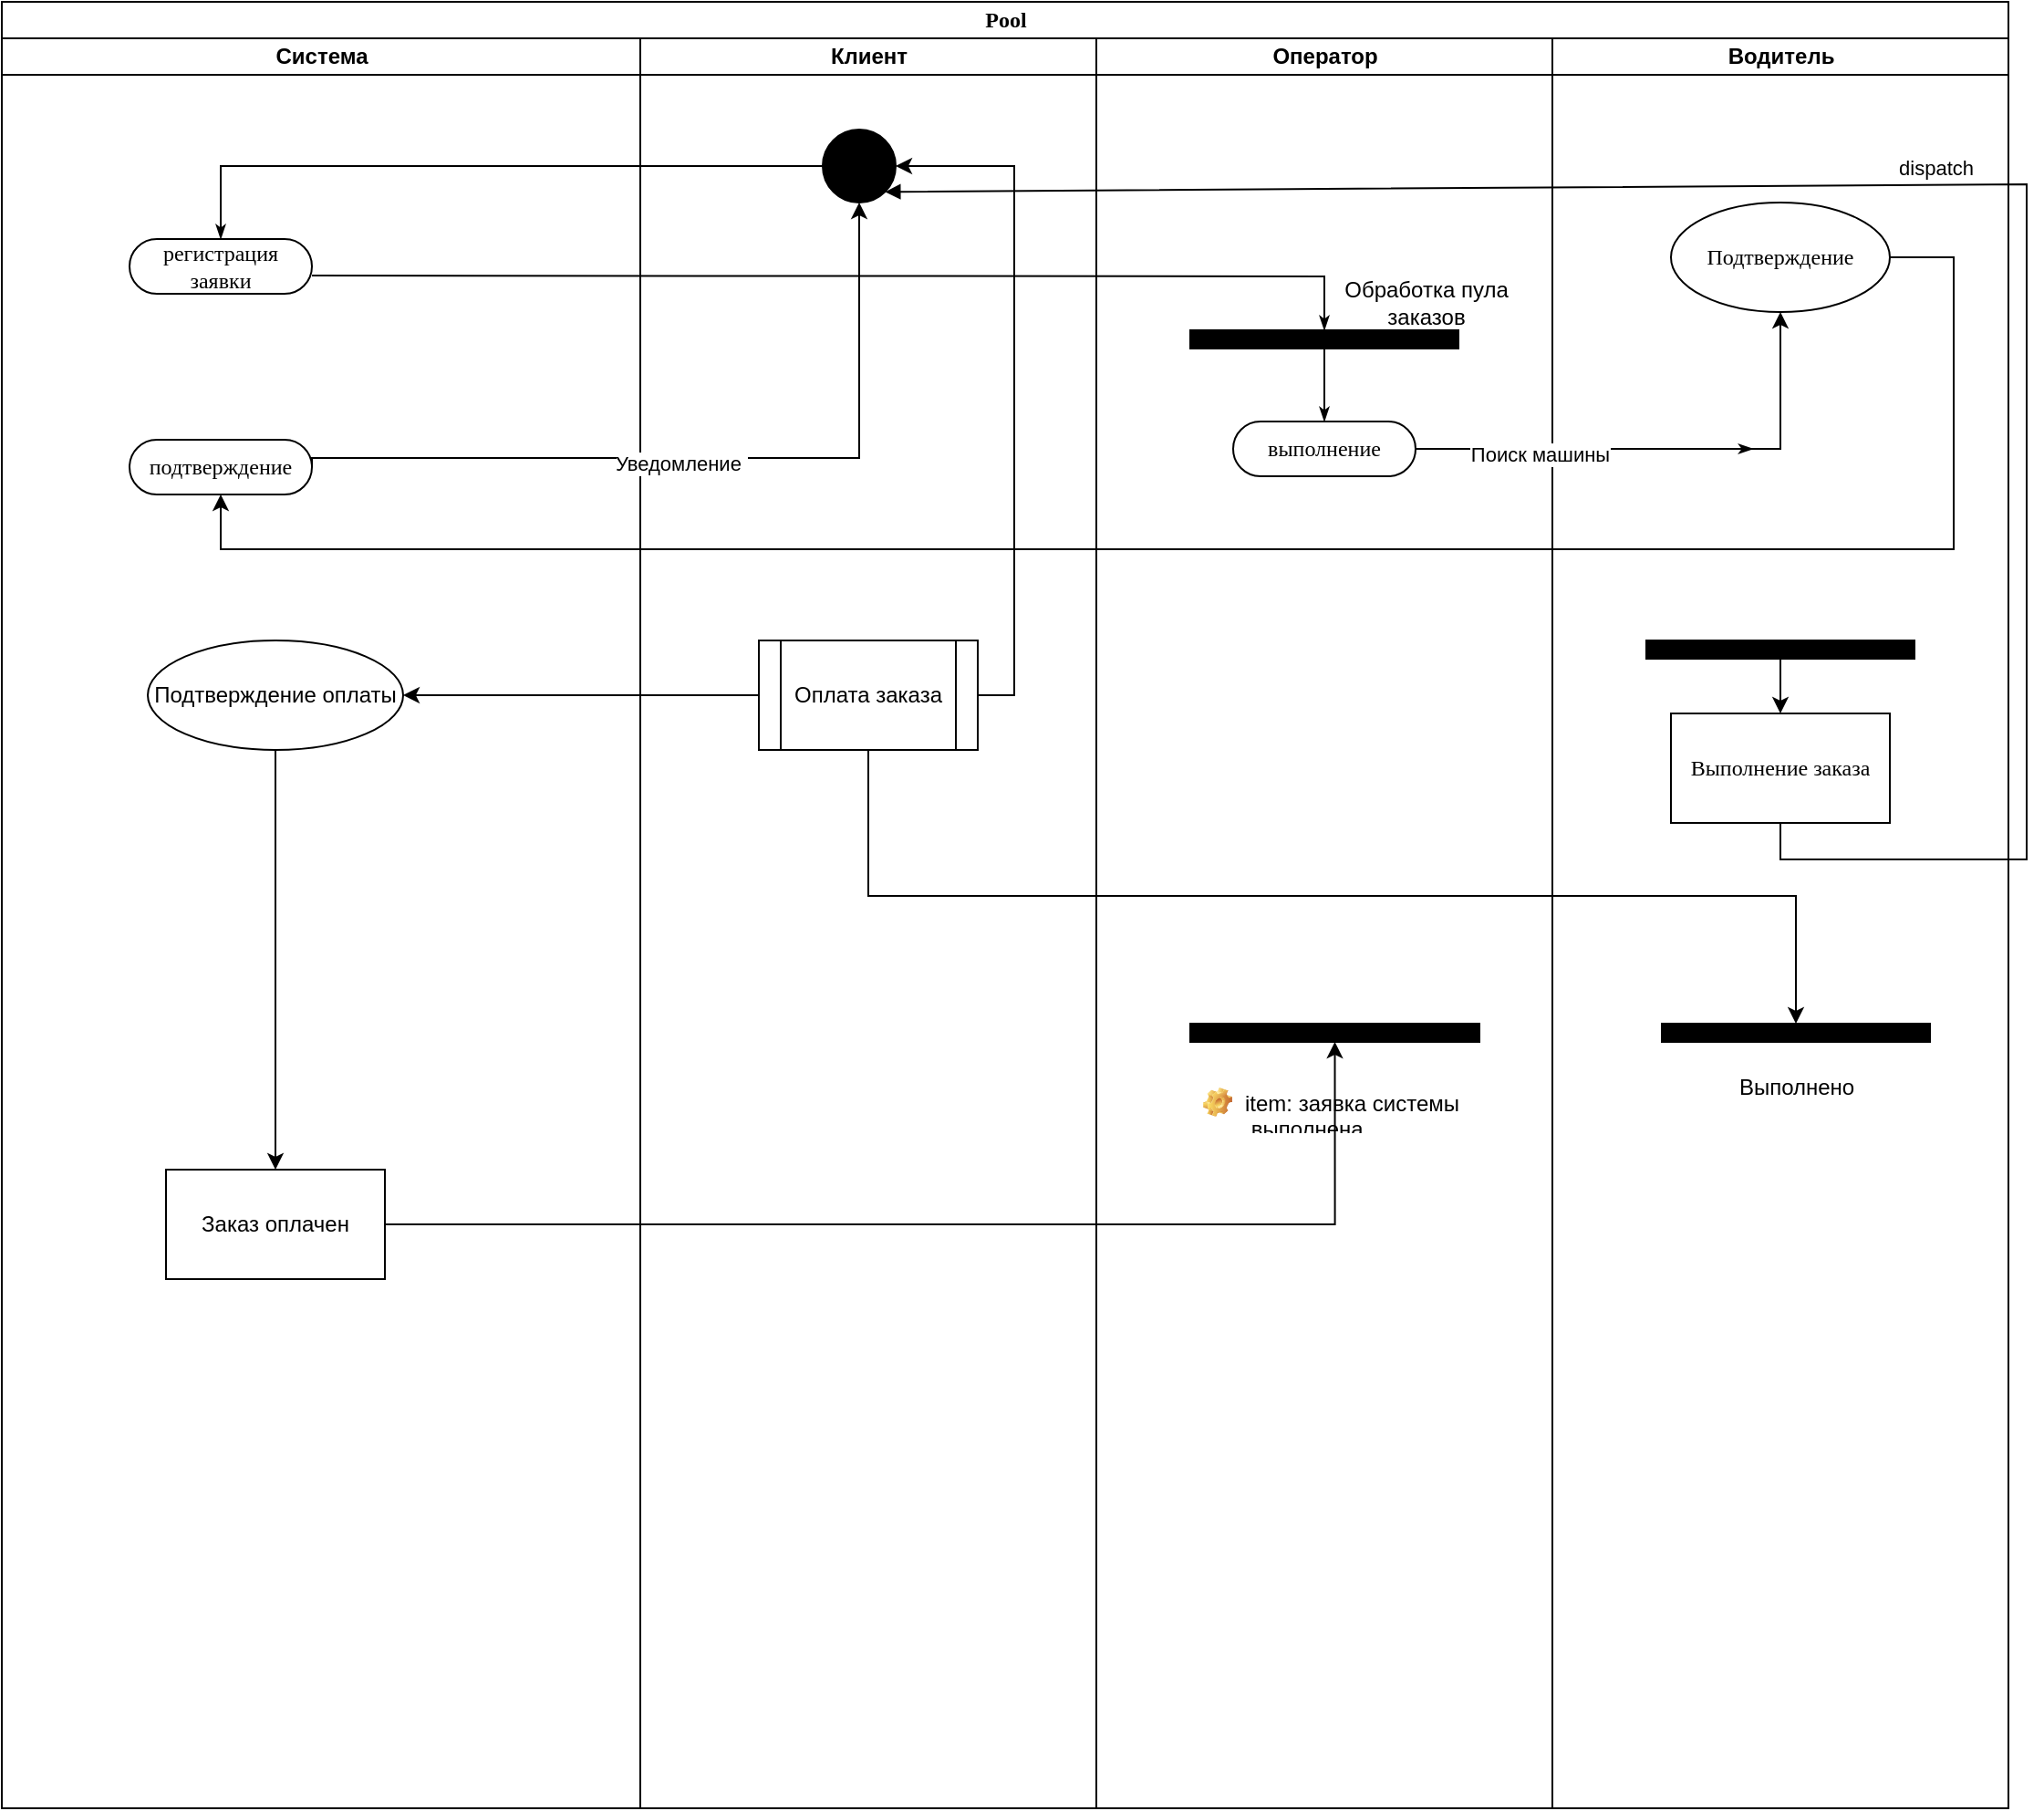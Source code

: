<mxfile version="18.1.3" type="github">
  <diagram name="Page-1" id="0783ab3e-0a74-02c8-0abd-f7b4e66b4bec">
    <mxGraphModel dx="1778" dy="943" grid="1" gridSize="10" guides="1" tooltips="1" connect="1" arrows="1" fold="1" page="1" pageScale="1" pageWidth="850" pageHeight="1100" background="none" math="0" shadow="0">
      <root>
        <mxCell id="0" />
        <mxCell id="1" parent="0" />
        <mxCell id="1c1d494c118603dd-1" value="Pool" style="swimlane;html=1;childLayout=stackLayout;startSize=20;rounded=0;shadow=0;comic=0;labelBackgroundColor=none;strokeWidth=1;fontFamily=Verdana;fontSize=12;align=center;" parent="1" vertex="1">
          <mxGeometry x="40" y="20" width="1100" height="990" as="geometry" />
        </mxCell>
        <mxCell id="1c1d494c118603dd-2" value="Система" style="swimlane;html=1;startSize=20;" parent="1c1d494c118603dd-1" vertex="1">
          <mxGeometry y="20" width="350" height="970" as="geometry" />
        </mxCell>
        <mxCell id="60571a20871a0731-8" value="регистрация заявки" style="rounded=1;whiteSpace=wrap;html=1;shadow=0;comic=0;labelBackgroundColor=none;strokeWidth=1;fontFamily=Verdana;fontSize=12;align=center;arcSize=50;" parent="1c1d494c118603dd-2" vertex="1">
          <mxGeometry x="70" y="110" width="100" height="30" as="geometry" />
        </mxCell>
        <mxCell id="FWC8OJQm8FXM-NBjVPUl-43" value="подтверждение" style="rounded=1;whiteSpace=wrap;html=1;shadow=0;comic=0;labelBackgroundColor=none;strokeWidth=1;fontFamily=Verdana;fontSize=12;align=center;arcSize=50;" vertex="1" parent="1c1d494c118603dd-2">
          <mxGeometry x="70" y="220" width="100" height="30" as="geometry" />
        </mxCell>
        <mxCell id="FWC8OJQm8FXM-NBjVPUl-56" value="" style="edgeStyle=orthogonalEdgeStyle;rounded=0;orthogonalLoop=1;jettySize=auto;html=1;" edge="1" parent="1c1d494c118603dd-2" source="FWC8OJQm8FXM-NBjVPUl-52" target="FWC8OJQm8FXM-NBjVPUl-55">
          <mxGeometry relative="1" as="geometry" />
        </mxCell>
        <mxCell id="FWC8OJQm8FXM-NBjVPUl-52" value="Подтверждение оплаты" style="ellipse;whiteSpace=wrap;html=1;" vertex="1" parent="1c1d494c118603dd-2">
          <mxGeometry x="80" y="330" width="140" height="60" as="geometry" />
        </mxCell>
        <mxCell id="FWC8OJQm8FXM-NBjVPUl-55" value="Заказ оплачен" style="whiteSpace=wrap;html=1;" vertex="1" parent="1c1d494c118603dd-2">
          <mxGeometry x="90" y="620" width="120" height="60" as="geometry" />
        </mxCell>
        <mxCell id="1c1d494c118603dd-3" value="Клиент" style="swimlane;html=1;startSize=20;" parent="1c1d494c118603dd-1" vertex="1">
          <mxGeometry x="350" y="20" width="250" height="970" as="geometry" />
        </mxCell>
        <mxCell id="60571a20871a0731-4" value="" style="ellipse;whiteSpace=wrap;html=1;rounded=0;shadow=0;comic=0;labelBackgroundColor=none;strokeWidth=1;fillColor=#000000;fontFamily=Verdana;fontSize=12;align=center;" parent="1c1d494c118603dd-3" vertex="1">
          <mxGeometry x="100" y="50" width="40" height="40" as="geometry" />
        </mxCell>
        <mxCell id="FWC8OJQm8FXM-NBjVPUl-54" style="edgeStyle=orthogonalEdgeStyle;rounded=0;orthogonalLoop=1;jettySize=auto;html=1;exitX=1;exitY=0.75;exitDx=0;exitDy=0;entryX=1;entryY=0.5;entryDx=0;entryDy=0;" edge="1" parent="1c1d494c118603dd-3" source="FWC8OJQm8FXM-NBjVPUl-51" target="60571a20871a0731-4">
          <mxGeometry relative="1" as="geometry">
            <Array as="points">
              <mxPoint x="185" y="360" />
              <mxPoint x="205" y="360" />
              <mxPoint x="205" y="70" />
            </Array>
          </mxGeometry>
        </mxCell>
        <mxCell id="FWC8OJQm8FXM-NBjVPUl-51" value="Оплата заказа" style="shape=process;whiteSpace=wrap;html=1;backgroundOutline=1;" vertex="1" parent="1c1d494c118603dd-3">
          <mxGeometry x="65" y="330" width="120" height="60" as="geometry" />
        </mxCell>
        <mxCell id="1c1d494c118603dd-4" value="Оператор" style="swimlane;html=1;startSize=20;" parent="1c1d494c118603dd-1" vertex="1">
          <mxGeometry x="600" y="20" width="250" height="970" as="geometry" />
        </mxCell>
        <mxCell id="60571a20871a0731-3" value="" style="whiteSpace=wrap;html=1;rounded=0;shadow=0;comic=0;labelBackgroundColor=none;strokeWidth=1;fillColor=#000000;fontFamily=Verdana;fontSize=12;align=center;rotation=0;" parent="1c1d494c118603dd-4" vertex="1">
          <mxGeometry x="51.5" y="160" width="147" height="10" as="geometry" />
        </mxCell>
        <mxCell id="FWC8OJQm8FXM-NBjVPUl-31" value="Обработка пула заказов" style="text;html=1;strokeColor=none;fillColor=none;align=center;verticalAlign=middle;whiteSpace=wrap;rounded=0;" vertex="1" parent="1c1d494c118603dd-4">
          <mxGeometry x="130" y="130" width="101.5" height="30" as="geometry" />
        </mxCell>
        <mxCell id="FWC8OJQm8FXM-NBjVPUl-32" value="выполнение" style="rounded=1;whiteSpace=wrap;html=1;shadow=0;comic=0;labelBackgroundColor=none;strokeWidth=1;fontFamily=Verdana;fontSize=12;align=center;arcSize=50;" vertex="1" parent="1c1d494c118603dd-4">
          <mxGeometry x="75" y="210" width="100" height="30" as="geometry" />
        </mxCell>
        <mxCell id="FWC8OJQm8FXM-NBjVPUl-36" style="edgeStyle=orthogonalEdgeStyle;rounded=0;html=1;labelBackgroundColor=none;startArrow=none;startFill=0;startSize=5;endArrow=classicThin;endFill=1;endSize=5;jettySize=auto;orthogonalLoop=1;strokeWidth=1;fontFamily=Verdana;fontSize=12;exitX=0.5;exitY=1;exitDx=0;exitDy=0;entryX=0.5;entryY=0;entryDx=0;entryDy=0;" edge="1" parent="1c1d494c118603dd-4" source="60571a20871a0731-3" target="FWC8OJQm8FXM-NBjVPUl-32">
          <mxGeometry relative="1" as="geometry">
            <mxPoint x="-130" y="90" as="sourcePoint" />
            <mxPoint x="-460" y="130" as="targetPoint" />
          </mxGeometry>
        </mxCell>
        <mxCell id="FWC8OJQm8FXM-NBjVPUl-58" value="" style="whiteSpace=wrap;html=1;rounded=0;shadow=0;comic=0;labelBackgroundColor=none;strokeWidth=1;fillColor=#000000;fontFamily=Verdana;fontSize=12;align=center;rotation=0;" vertex="1" parent="1c1d494c118603dd-4">
          <mxGeometry x="51.5" y="540" width="158.5" height="10" as="geometry" />
        </mxCell>
        <mxCell id="FWC8OJQm8FXM-NBjVPUl-60" value="item: заявка системы&#xa; выполнена" style="label;fontStyle=0;strokeColor=none;fillColor=none;align=left;verticalAlign=top;overflow=hidden;spacingLeft=28;spacingRight=4;rotatable=0;points=[[0,0.5],[1,0.5]];portConstraint=eastwest;imageWidth=16;imageHeight=16;image=img/clipart/Gear_128x128.png" vertex="1" parent="1c1d494c118603dd-4">
          <mxGeometry x="51.5" y="570" width="155" height="26" as="geometry" />
        </mxCell>
        <mxCell id="FWC8OJQm8FXM-NBjVPUl-1" value="Водитель" style="swimlane;html=1;startSize=20;" vertex="1" parent="1c1d494c118603dd-1">
          <mxGeometry x="850" y="20" width="250" height="970" as="geometry" />
        </mxCell>
        <mxCell id="FWC8OJQm8FXM-NBjVPUl-40" value="Подтверждение" style="ellipse;whiteSpace=wrap;html=1;fontFamily=Verdana;rounded=1;shadow=0;comic=0;labelBackgroundColor=none;strokeWidth=1;arcSize=50;" vertex="1" parent="FWC8OJQm8FXM-NBjVPUl-1">
          <mxGeometry x="65" y="90" width="120" height="60" as="geometry" />
        </mxCell>
        <mxCell id="FWC8OJQm8FXM-NBjVPUl-49" value="" style="edgeStyle=orthogonalEdgeStyle;rounded=0;orthogonalLoop=1;jettySize=auto;html=1;" edge="1" parent="FWC8OJQm8FXM-NBjVPUl-1" source="FWC8OJQm8FXM-NBjVPUl-47" target="FWC8OJQm8FXM-NBjVPUl-48">
          <mxGeometry relative="1" as="geometry" />
        </mxCell>
        <mxCell id="FWC8OJQm8FXM-NBjVPUl-47" value="" style="whiteSpace=wrap;html=1;rounded=0;shadow=0;comic=0;labelBackgroundColor=none;strokeWidth=1;fillColor=#000000;fontFamily=Verdana;fontSize=12;align=center;rotation=0;" vertex="1" parent="FWC8OJQm8FXM-NBjVPUl-1">
          <mxGeometry x="51.5" y="330" width="147" height="10" as="geometry" />
        </mxCell>
        <mxCell id="FWC8OJQm8FXM-NBjVPUl-48" value="Выполнение заказа" style="whiteSpace=wrap;html=1;fontFamily=Verdana;rounded=0;shadow=0;comic=0;labelBackgroundColor=none;strokeWidth=1;" vertex="1" parent="FWC8OJQm8FXM-NBjVPUl-1">
          <mxGeometry x="65" y="370" width="120" height="60" as="geometry" />
        </mxCell>
        <mxCell id="FWC8OJQm8FXM-NBjVPUl-59" value="" style="whiteSpace=wrap;html=1;rounded=0;shadow=0;comic=0;labelBackgroundColor=none;strokeWidth=1;fillColor=#000000;fontFamily=Verdana;fontSize=12;align=center;rotation=0;" vertex="1" parent="FWC8OJQm8FXM-NBjVPUl-1">
          <mxGeometry x="60" y="540" width="147" height="10" as="geometry" />
        </mxCell>
        <mxCell id="FWC8OJQm8FXM-NBjVPUl-63" value="Выполнено" style="text;html=1;strokeColor=none;fillColor=none;align=center;verticalAlign=middle;whiteSpace=wrap;rounded=0;" vertex="1" parent="FWC8OJQm8FXM-NBjVPUl-1">
          <mxGeometry x="104" y="560" width="60" height="30" as="geometry" />
        </mxCell>
        <mxCell id="1c1d494c118603dd-27" style="edgeStyle=orthogonalEdgeStyle;rounded=0;html=1;labelBackgroundColor=none;startArrow=none;startFill=0;startSize=5;endArrow=classicThin;endFill=1;endSize=5;jettySize=auto;orthogonalLoop=1;strokeWidth=1;fontFamily=Verdana;fontSize=12" parent="1c1d494c118603dd-1" source="60571a20871a0731-4" target="60571a20871a0731-8" edge="1">
          <mxGeometry relative="1" as="geometry" />
        </mxCell>
        <mxCell id="FWC8OJQm8FXM-NBjVPUl-35" style="edgeStyle=orthogonalEdgeStyle;rounded=0;html=1;labelBackgroundColor=none;startArrow=none;startFill=0;startSize=5;endArrow=classicThin;endFill=1;endSize=5;jettySize=auto;orthogonalLoop=1;strokeWidth=1;fontFamily=Verdana;fontSize=12;entryX=0.5;entryY=0;entryDx=0;entryDy=0;" edge="1" parent="1c1d494c118603dd-1" target="60571a20871a0731-3">
          <mxGeometry relative="1" as="geometry">
            <mxPoint x="170" y="150" as="sourcePoint" />
            <mxPoint x="130" y="140" as="targetPoint" />
          </mxGeometry>
        </mxCell>
        <mxCell id="FWC8OJQm8FXM-NBjVPUl-41" value="" style="edgeStyle=orthogonalEdgeStyle;rounded=0;orthogonalLoop=1;jettySize=auto;html=1;" edge="1" parent="1c1d494c118603dd-1" source="FWC8OJQm8FXM-NBjVPUl-32" target="FWC8OJQm8FXM-NBjVPUl-40">
          <mxGeometry relative="1" as="geometry" />
        </mxCell>
        <mxCell id="FWC8OJQm8FXM-NBjVPUl-42" value="" style="edgeStyle=orthogonalEdgeStyle;rounded=0;orthogonalLoop=1;jettySize=auto;html=1;" edge="1" parent="1c1d494c118603dd-1" source="FWC8OJQm8FXM-NBjVPUl-40" target="FWC8OJQm8FXM-NBjVPUl-43">
          <mxGeometry relative="1" as="geometry">
            <mxPoint x="330" y="130" as="targetPoint" />
            <Array as="points">
              <mxPoint x="1070" y="140" />
              <mxPoint x="1070" y="300" />
              <mxPoint x="120" y="300" />
            </Array>
          </mxGeometry>
        </mxCell>
        <mxCell id="FWC8OJQm8FXM-NBjVPUl-45" value="" style="edgeStyle=orthogonalEdgeStyle;rounded=0;orthogonalLoop=1;jettySize=auto;html=1;entryX=0.5;entryY=1;entryDx=0;entryDy=0;exitX=1;exitY=0.5;exitDx=0;exitDy=0;" edge="1" parent="1c1d494c118603dd-1" source="FWC8OJQm8FXM-NBjVPUl-43" target="60571a20871a0731-4">
          <mxGeometry relative="1" as="geometry">
            <mxPoint x="1045" y="150" as="sourcePoint" />
            <mxPoint x="130" y="280" as="targetPoint" />
            <Array as="points">
              <mxPoint x="170" y="250" />
              <mxPoint x="470" y="250" />
            </Array>
          </mxGeometry>
        </mxCell>
        <mxCell id="FWC8OJQm8FXM-NBjVPUl-46" value="Уведомление&amp;nbsp;" style="edgeLabel;html=1;align=center;verticalAlign=middle;resizable=0;points=[];" vertex="1" connectable="0" parent="FWC8OJQm8FXM-NBjVPUl-45">
          <mxGeometry x="-0.07" y="-3" relative="1" as="geometry">
            <mxPoint as="offset" />
          </mxGeometry>
        </mxCell>
        <mxCell id="FWC8OJQm8FXM-NBjVPUl-50" value="dispatch" style="html=1;verticalAlign=bottom;endArrow=block;rounded=0;exitX=0.5;exitY=1;exitDx=0;exitDy=0;entryX=1;entryY=1;entryDx=0;entryDy=0;" edge="1" parent="1c1d494c118603dd-1" source="FWC8OJQm8FXM-NBjVPUl-48" target="60571a20871a0731-4">
          <mxGeometry width="80" relative="1" as="geometry">
            <mxPoint x="730" y="520" as="sourcePoint" />
            <mxPoint x="810" y="520" as="targetPoint" />
            <Array as="points">
              <mxPoint x="975" y="470" />
              <mxPoint x="1110" y="470" />
              <mxPoint x="1110" y="100" />
            </Array>
          </mxGeometry>
        </mxCell>
        <mxCell id="FWC8OJQm8FXM-NBjVPUl-53" style="edgeStyle=orthogonalEdgeStyle;rounded=0;orthogonalLoop=1;jettySize=auto;html=1;entryX=1;entryY=0.5;entryDx=0;entryDy=0;" edge="1" parent="1c1d494c118603dd-1" source="FWC8OJQm8FXM-NBjVPUl-51" target="FWC8OJQm8FXM-NBjVPUl-52">
          <mxGeometry relative="1" as="geometry" />
        </mxCell>
        <mxCell id="FWC8OJQm8FXM-NBjVPUl-61" style="edgeStyle=orthogonalEdgeStyle;rounded=0;orthogonalLoop=1;jettySize=auto;html=1;entryX=0.5;entryY=1;entryDx=0;entryDy=0;" edge="1" parent="1c1d494c118603dd-1" source="FWC8OJQm8FXM-NBjVPUl-55" target="FWC8OJQm8FXM-NBjVPUl-58">
          <mxGeometry relative="1" as="geometry" />
        </mxCell>
        <mxCell id="FWC8OJQm8FXM-NBjVPUl-62" style="edgeStyle=orthogonalEdgeStyle;rounded=0;orthogonalLoop=1;jettySize=auto;html=1;entryX=0.5;entryY=0;entryDx=0;entryDy=0;" edge="1" parent="1c1d494c118603dd-1" source="FWC8OJQm8FXM-NBjVPUl-51" target="FWC8OJQm8FXM-NBjVPUl-59">
          <mxGeometry relative="1" as="geometry">
            <Array as="points">
              <mxPoint x="475" y="490" />
              <mxPoint x="983" y="490" />
            </Array>
          </mxGeometry>
        </mxCell>
        <mxCell id="FWC8OJQm8FXM-NBjVPUl-38" style="edgeStyle=orthogonalEdgeStyle;rounded=0;html=1;labelBackgroundColor=none;startArrow=none;startFill=0;startSize=5;endArrow=classicThin;endFill=1;endSize=5;jettySize=auto;orthogonalLoop=1;strokeWidth=1;fontFamily=Verdana;fontSize=12;exitX=1;exitY=0.5;exitDx=0;exitDy=0;" edge="1" parent="1" source="FWC8OJQm8FXM-NBjVPUl-32">
          <mxGeometry relative="1" as="geometry">
            <mxPoint x="775" y="220" as="sourcePoint" />
            <mxPoint x="1000" y="265" as="targetPoint" />
          </mxGeometry>
        </mxCell>
        <mxCell id="FWC8OJQm8FXM-NBjVPUl-39" value="Поиск машины" style="edgeLabel;html=1;align=center;verticalAlign=middle;resizable=0;points=[];" vertex="1" connectable="0" parent="FWC8OJQm8FXM-NBjVPUl-38">
          <mxGeometry x="-0.265" y="-3" relative="1" as="geometry">
            <mxPoint as="offset" />
          </mxGeometry>
        </mxCell>
      </root>
    </mxGraphModel>
  </diagram>
</mxfile>
